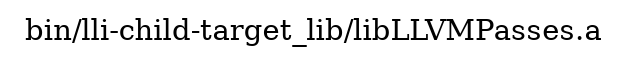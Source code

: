 digraph "bin/lli-child-target_lib/libLLVMPasses.a" {
	label="bin/lli-child-target_lib/libLLVMPasses.a";
	rankdir=LR;

}

